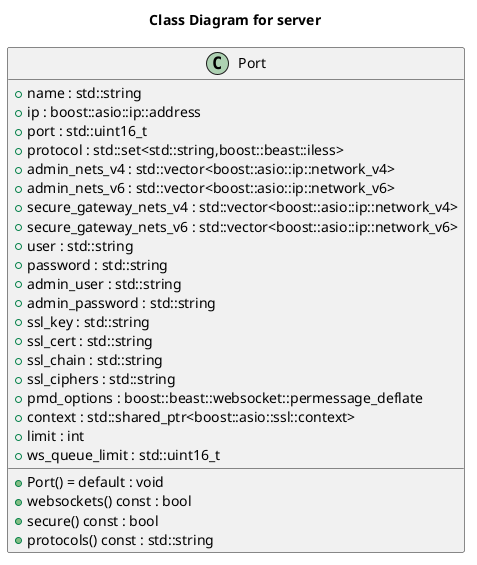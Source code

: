 @startuml
title Class Diagram for server
class "Port" as C_0000770708100160436539
class C_0000770708100160436539 {
+Port() = default : void
+websockets() const : bool
+secure() const : bool
+protocols() const : std::string
+name : std::string
+ip : boost::asio::ip::address
+port : std::uint16_t
+protocol : std::set<std::string,boost::beast::iless>
+admin_nets_v4 : std::vector<boost::asio::ip::network_v4>
+admin_nets_v6 : std::vector<boost::asio::ip::network_v6>
+secure_gateway_nets_v4 : std::vector<boost::asio::ip::network_v4>
+secure_gateway_nets_v6 : std::vector<boost::asio::ip::network_v6>
+user : std::string
+password : std::string
+admin_user : std::string
+admin_password : std::string
+ssl_key : std::string
+ssl_cert : std::string
+ssl_chain : std::string
+ssl_ciphers : std::string
+pmd_options : boost::beast::websocket::permessage_deflate
+context : std::shared_ptr<boost::asio::ssl::context>
+limit : int
+ws_queue_limit : std::uint16_t
}
@enduml
